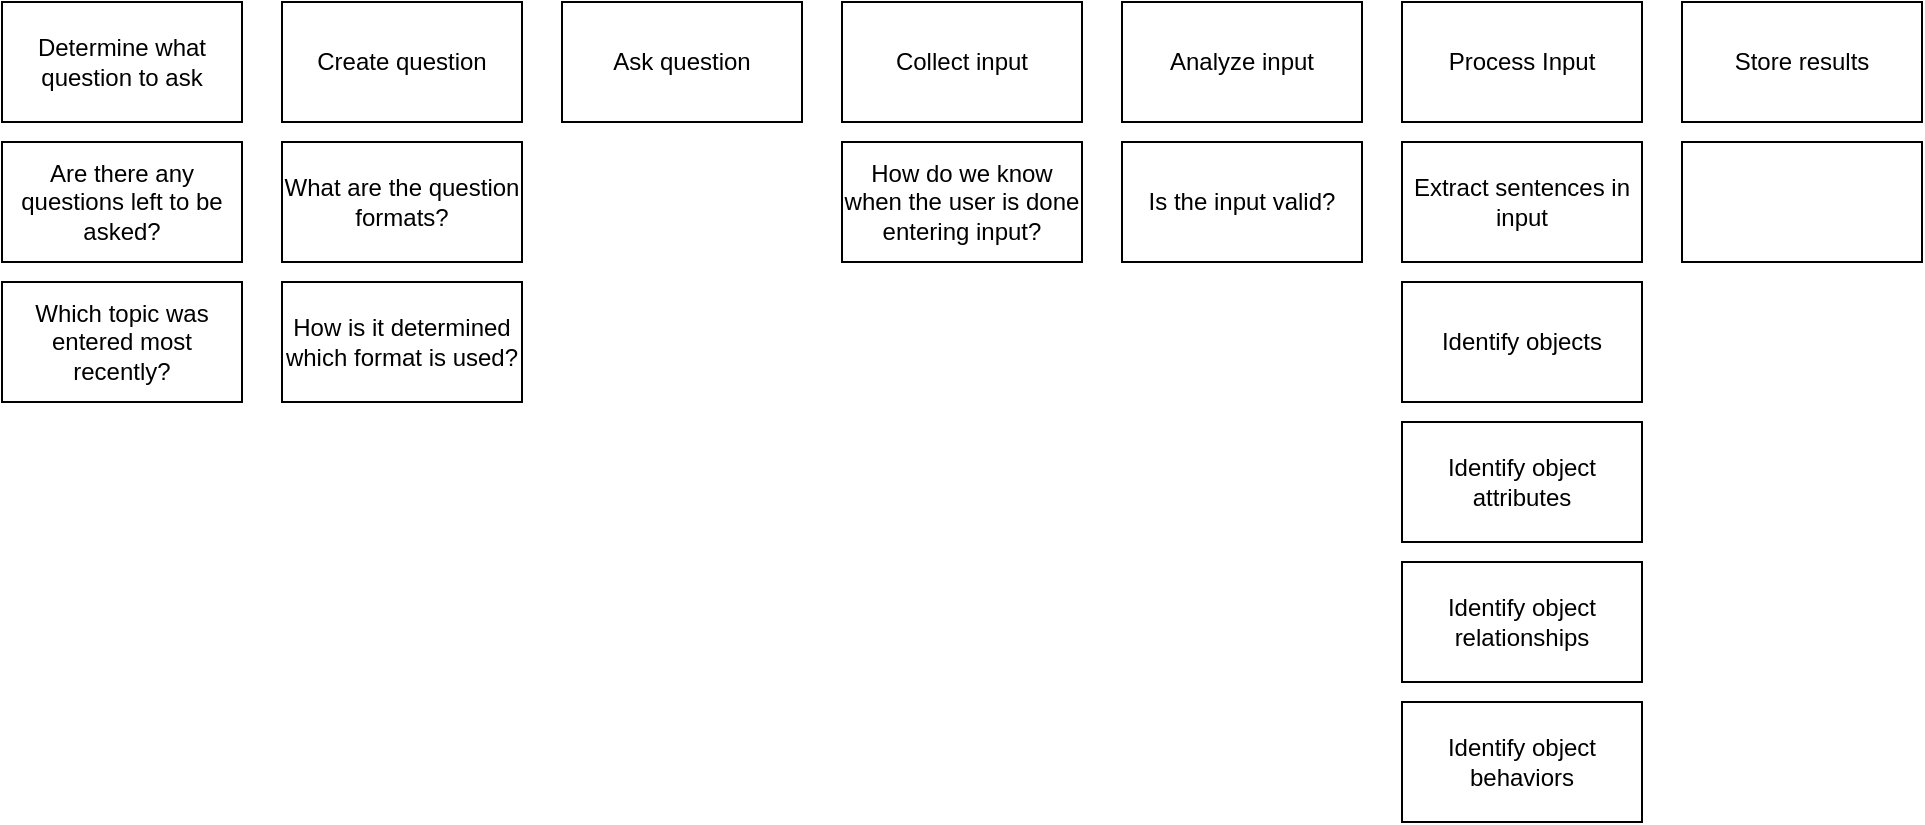 <mxfile version="14.2.4" type="embed">
    <diagram id="_LuLkg-78kQh9sLTq_8v" name="Page-1">
        <mxGraphModel dx="1099" dy="453" grid="1" gridSize="10" guides="1" tooltips="1" connect="1" arrows="1" fold="1" page="1" pageScale="1" pageWidth="850" pageHeight="1100" math="0" shadow="0">
            <root>
                <mxCell id="0"/>
                <mxCell id="1" parent="0"/>
                <mxCell id="2" value="Determine what question to ask" style="rounded=0;whiteSpace=wrap;html=1;" parent="1" vertex="1">
                    <mxGeometry x="10" y="10" width="120" height="60" as="geometry"/>
                </mxCell>
                <mxCell id="3" value="Ask question" style="rounded=0;whiteSpace=wrap;html=1;" parent="1" vertex="1">
                    <mxGeometry x="290" y="10" width="120" height="60" as="geometry"/>
                </mxCell>
                <mxCell id="4" value="Collect input" style="rounded=0;whiteSpace=wrap;html=1;" parent="1" vertex="1">
                    <mxGeometry x="430" y="10" width="120" height="60" as="geometry"/>
                </mxCell>
                <mxCell id="5" value="Analyze input" style="rounded=0;whiteSpace=wrap;html=1;" parent="1" vertex="1">
                    <mxGeometry x="570" y="10" width="120" height="60" as="geometry"/>
                </mxCell>
                <mxCell id="6" value="Process Input" style="rounded=0;whiteSpace=wrap;html=1;" parent="1" vertex="1">
                    <mxGeometry x="710" y="10" width="120" height="60" as="geometry"/>
                </mxCell>
                <mxCell id="7" value="Store results" style="rounded=0;whiteSpace=wrap;html=1;" parent="1" vertex="1">
                    <mxGeometry x="850" y="10" width="120" height="60" as="geometry"/>
                </mxCell>
                <mxCell id="8" value="Are there any questions left to be asked?" style="rounded=0;whiteSpace=wrap;html=1;" parent="1" vertex="1">
                    <mxGeometry x="10" y="80" width="120" height="60" as="geometry"/>
                </mxCell>
                <mxCell id="9" value="Which topic was entered most recently?" style="rounded=0;whiteSpace=wrap;html=1;" parent="1" vertex="1">
                    <mxGeometry x="10" y="150" width="120" height="60" as="geometry"/>
                </mxCell>
                <mxCell id="10" value="Create question" style="rounded=0;whiteSpace=wrap;html=1;" vertex="1" parent="1">
                    <mxGeometry x="150" y="10" width="120" height="60" as="geometry"/>
                </mxCell>
                <mxCell id="11" value="What are the question formats?" style="rounded=0;whiteSpace=wrap;html=1;" vertex="1" parent="1">
                    <mxGeometry x="150" y="80" width="120" height="60" as="geometry"/>
                </mxCell>
                <mxCell id="12" value="How is it determined which format is used?" style="rounded=0;whiteSpace=wrap;html=1;" vertex="1" parent="1">
                    <mxGeometry x="150" y="150" width="120" height="60" as="geometry"/>
                </mxCell>
                <mxCell id="14" value="How do we know when the user is done entering input?" style="rounded=0;whiteSpace=wrap;html=1;" vertex="1" parent="1">
                    <mxGeometry x="430" y="80" width="120" height="60" as="geometry"/>
                </mxCell>
                <mxCell id="15" value="Is the input valid?" style="rounded=0;whiteSpace=wrap;html=1;" vertex="1" parent="1">
                    <mxGeometry x="570" y="80" width="120" height="60" as="geometry"/>
                </mxCell>
                <mxCell id="17" value="Extract sentences in input" style="rounded=0;whiteSpace=wrap;html=1;" vertex="1" parent="1">
                    <mxGeometry x="710" y="80" width="120" height="60" as="geometry"/>
                </mxCell>
                <mxCell id="18" value="Identify objects" style="rounded=0;whiteSpace=wrap;html=1;" vertex="1" parent="1">
                    <mxGeometry x="710" y="150" width="120" height="60" as="geometry"/>
                </mxCell>
                <mxCell id="19" value="Identify object attributes" style="rounded=0;whiteSpace=wrap;html=1;" vertex="1" parent="1">
                    <mxGeometry x="710" y="220" width="120" height="60" as="geometry"/>
                </mxCell>
                <mxCell id="20" value="Identify object relationships" style="rounded=0;whiteSpace=wrap;html=1;" vertex="1" parent="1">
                    <mxGeometry x="710" y="290" width="120" height="60" as="geometry"/>
                </mxCell>
                <mxCell id="21" value="Identify object behaviors" style="rounded=0;whiteSpace=wrap;html=1;" vertex="1" parent="1">
                    <mxGeometry x="710" y="360" width="120" height="60" as="geometry"/>
                </mxCell>
                <mxCell id="22" value="" style="rounded=0;whiteSpace=wrap;html=1;" vertex="1" parent="1">
                    <mxGeometry x="850" y="80" width="120" height="60" as="geometry"/>
                </mxCell>
            </root>
        </mxGraphModel>
    </diagram>
</mxfile>